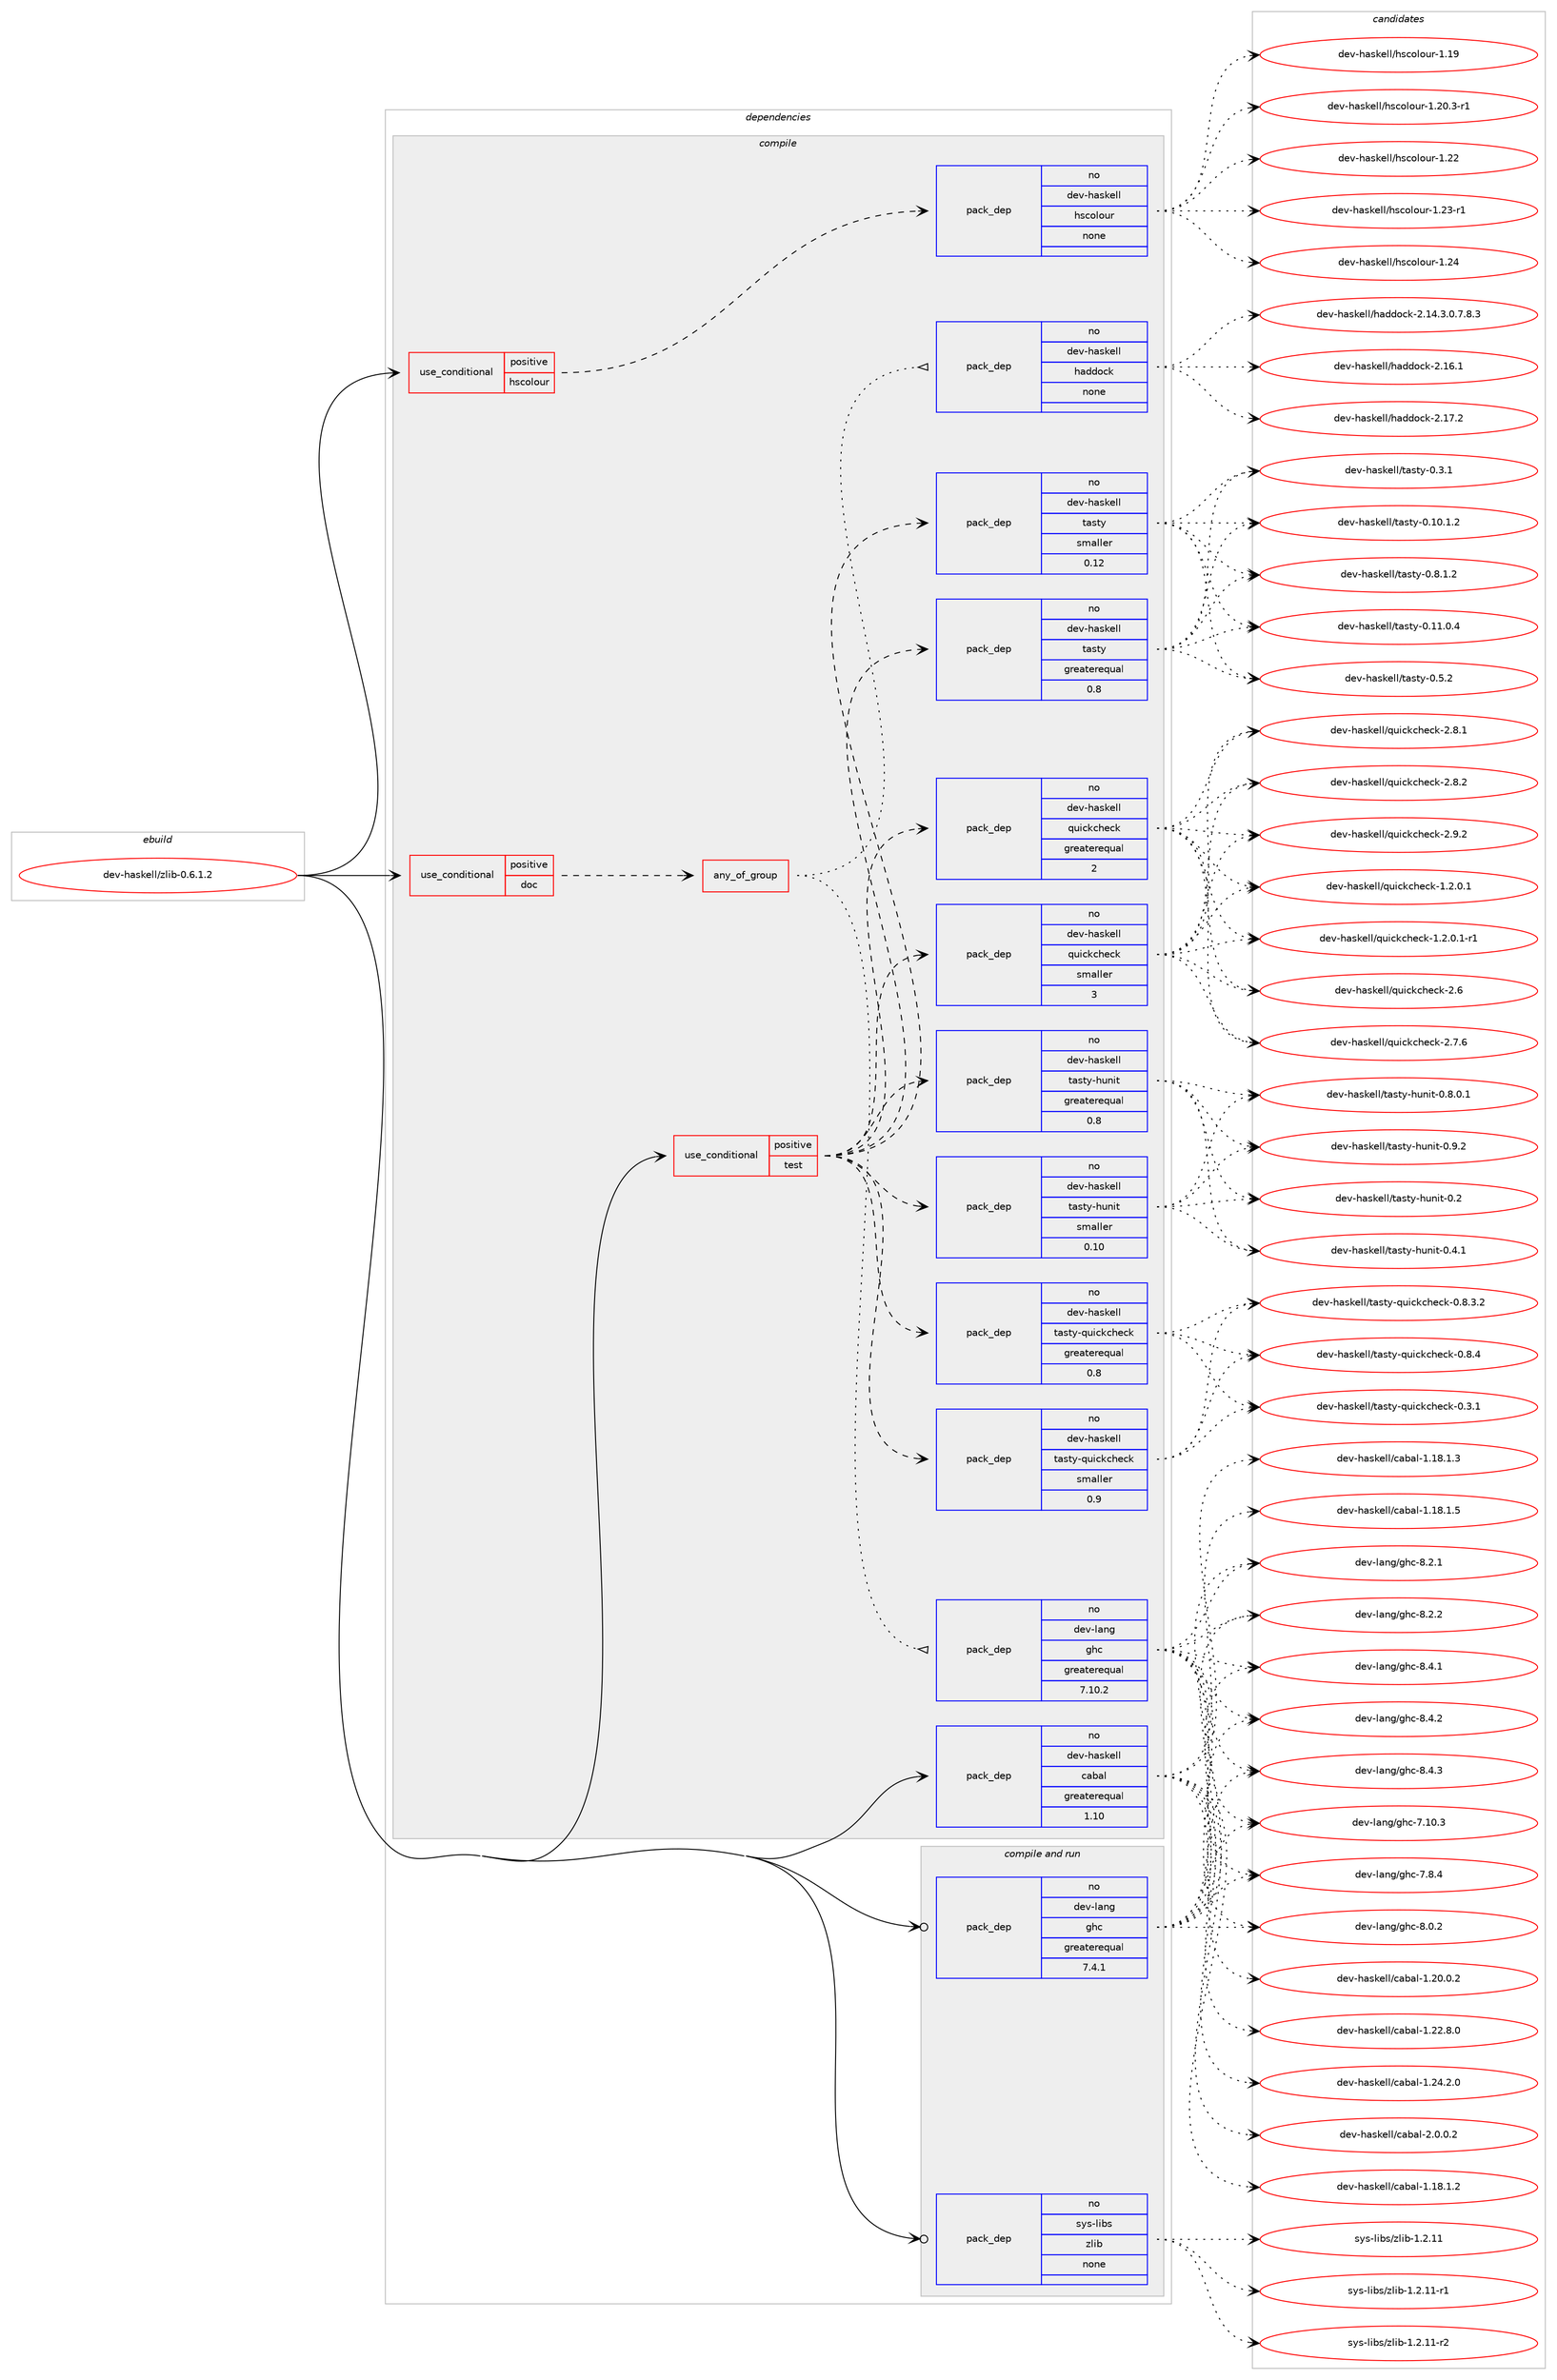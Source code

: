 digraph prolog {

# *************
# Graph options
# *************

newrank=true;
concentrate=true;
compound=true;
graph [rankdir=LR,fontname=Helvetica,fontsize=10,ranksep=1.5];#, ranksep=2.5, nodesep=0.2];
edge  [arrowhead=vee];
node  [fontname=Helvetica,fontsize=10];

# **********
# The ebuild
# **********

subgraph cluster_leftcol {
color=gray;
rank=same;
label=<<i>ebuild</i>>;
id [label="dev-haskell/zlib-0.6.1.2", color=red, width=4, href="../dev-haskell/zlib-0.6.1.2.svg"];
}

# ****************
# The dependencies
# ****************

subgraph cluster_midcol {
color=gray;
label=<<i>dependencies</i>>;
subgraph cluster_compile {
fillcolor="#eeeeee";
style=filled;
label=<<i>compile</i>>;
subgraph cond362327 {
dependency1350346 [label=<<TABLE BORDER="0" CELLBORDER="1" CELLSPACING="0" CELLPADDING="4"><TR><TD ROWSPAN="3" CELLPADDING="10">use_conditional</TD></TR><TR><TD>positive</TD></TR><TR><TD>doc</TD></TR></TABLE>>, shape=none, color=red];
subgraph any21870 {
dependency1350347 [label=<<TABLE BORDER="0" CELLBORDER="1" CELLSPACING="0" CELLPADDING="4"><TR><TD CELLPADDING="10">any_of_group</TD></TR></TABLE>>, shape=none, color=red];subgraph pack965597 {
dependency1350348 [label=<<TABLE BORDER="0" CELLBORDER="1" CELLSPACING="0" CELLPADDING="4" WIDTH="220"><TR><TD ROWSPAN="6" CELLPADDING="30">pack_dep</TD></TR><TR><TD WIDTH="110">no</TD></TR><TR><TD>dev-haskell</TD></TR><TR><TD>haddock</TD></TR><TR><TD>none</TD></TR><TR><TD></TD></TR></TABLE>>, shape=none, color=blue];
}
dependency1350347:e -> dependency1350348:w [weight=20,style="dotted",arrowhead="oinv"];
subgraph pack965598 {
dependency1350349 [label=<<TABLE BORDER="0" CELLBORDER="1" CELLSPACING="0" CELLPADDING="4" WIDTH="220"><TR><TD ROWSPAN="6" CELLPADDING="30">pack_dep</TD></TR><TR><TD WIDTH="110">no</TD></TR><TR><TD>dev-lang</TD></TR><TR><TD>ghc</TD></TR><TR><TD>greaterequal</TD></TR><TR><TD>7.10.2</TD></TR></TABLE>>, shape=none, color=blue];
}
dependency1350347:e -> dependency1350349:w [weight=20,style="dotted",arrowhead="oinv"];
}
dependency1350346:e -> dependency1350347:w [weight=20,style="dashed",arrowhead="vee"];
}
id:e -> dependency1350346:w [weight=20,style="solid",arrowhead="vee"];
subgraph cond362328 {
dependency1350350 [label=<<TABLE BORDER="0" CELLBORDER="1" CELLSPACING="0" CELLPADDING="4"><TR><TD ROWSPAN="3" CELLPADDING="10">use_conditional</TD></TR><TR><TD>positive</TD></TR><TR><TD>hscolour</TD></TR></TABLE>>, shape=none, color=red];
subgraph pack965599 {
dependency1350351 [label=<<TABLE BORDER="0" CELLBORDER="1" CELLSPACING="0" CELLPADDING="4" WIDTH="220"><TR><TD ROWSPAN="6" CELLPADDING="30">pack_dep</TD></TR><TR><TD WIDTH="110">no</TD></TR><TR><TD>dev-haskell</TD></TR><TR><TD>hscolour</TD></TR><TR><TD>none</TD></TR><TR><TD></TD></TR></TABLE>>, shape=none, color=blue];
}
dependency1350350:e -> dependency1350351:w [weight=20,style="dashed",arrowhead="vee"];
}
id:e -> dependency1350350:w [weight=20,style="solid",arrowhead="vee"];
subgraph cond362329 {
dependency1350352 [label=<<TABLE BORDER="0" CELLBORDER="1" CELLSPACING="0" CELLPADDING="4"><TR><TD ROWSPAN="3" CELLPADDING="10">use_conditional</TD></TR><TR><TD>positive</TD></TR><TR><TD>test</TD></TR></TABLE>>, shape=none, color=red];
subgraph pack965600 {
dependency1350353 [label=<<TABLE BORDER="0" CELLBORDER="1" CELLSPACING="0" CELLPADDING="4" WIDTH="220"><TR><TD ROWSPAN="6" CELLPADDING="30">pack_dep</TD></TR><TR><TD WIDTH="110">no</TD></TR><TR><TD>dev-haskell</TD></TR><TR><TD>quickcheck</TD></TR><TR><TD>greaterequal</TD></TR><TR><TD>2</TD></TR></TABLE>>, shape=none, color=blue];
}
dependency1350352:e -> dependency1350353:w [weight=20,style="dashed",arrowhead="vee"];
subgraph pack965601 {
dependency1350354 [label=<<TABLE BORDER="0" CELLBORDER="1" CELLSPACING="0" CELLPADDING="4" WIDTH="220"><TR><TD ROWSPAN="6" CELLPADDING="30">pack_dep</TD></TR><TR><TD WIDTH="110">no</TD></TR><TR><TD>dev-haskell</TD></TR><TR><TD>quickcheck</TD></TR><TR><TD>smaller</TD></TR><TR><TD>3</TD></TR></TABLE>>, shape=none, color=blue];
}
dependency1350352:e -> dependency1350354:w [weight=20,style="dashed",arrowhead="vee"];
subgraph pack965602 {
dependency1350355 [label=<<TABLE BORDER="0" CELLBORDER="1" CELLSPACING="0" CELLPADDING="4" WIDTH="220"><TR><TD ROWSPAN="6" CELLPADDING="30">pack_dep</TD></TR><TR><TD WIDTH="110">no</TD></TR><TR><TD>dev-haskell</TD></TR><TR><TD>tasty</TD></TR><TR><TD>greaterequal</TD></TR><TR><TD>0.8</TD></TR></TABLE>>, shape=none, color=blue];
}
dependency1350352:e -> dependency1350355:w [weight=20,style="dashed",arrowhead="vee"];
subgraph pack965603 {
dependency1350356 [label=<<TABLE BORDER="0" CELLBORDER="1" CELLSPACING="0" CELLPADDING="4" WIDTH="220"><TR><TD ROWSPAN="6" CELLPADDING="30">pack_dep</TD></TR><TR><TD WIDTH="110">no</TD></TR><TR><TD>dev-haskell</TD></TR><TR><TD>tasty</TD></TR><TR><TD>smaller</TD></TR><TR><TD>0.12</TD></TR></TABLE>>, shape=none, color=blue];
}
dependency1350352:e -> dependency1350356:w [weight=20,style="dashed",arrowhead="vee"];
subgraph pack965604 {
dependency1350357 [label=<<TABLE BORDER="0" CELLBORDER="1" CELLSPACING="0" CELLPADDING="4" WIDTH="220"><TR><TD ROWSPAN="6" CELLPADDING="30">pack_dep</TD></TR><TR><TD WIDTH="110">no</TD></TR><TR><TD>dev-haskell</TD></TR><TR><TD>tasty-hunit</TD></TR><TR><TD>greaterequal</TD></TR><TR><TD>0.8</TD></TR></TABLE>>, shape=none, color=blue];
}
dependency1350352:e -> dependency1350357:w [weight=20,style="dashed",arrowhead="vee"];
subgraph pack965605 {
dependency1350358 [label=<<TABLE BORDER="0" CELLBORDER="1" CELLSPACING="0" CELLPADDING="4" WIDTH="220"><TR><TD ROWSPAN="6" CELLPADDING="30">pack_dep</TD></TR><TR><TD WIDTH="110">no</TD></TR><TR><TD>dev-haskell</TD></TR><TR><TD>tasty-hunit</TD></TR><TR><TD>smaller</TD></TR><TR><TD>0.10</TD></TR></TABLE>>, shape=none, color=blue];
}
dependency1350352:e -> dependency1350358:w [weight=20,style="dashed",arrowhead="vee"];
subgraph pack965606 {
dependency1350359 [label=<<TABLE BORDER="0" CELLBORDER="1" CELLSPACING="0" CELLPADDING="4" WIDTH="220"><TR><TD ROWSPAN="6" CELLPADDING="30">pack_dep</TD></TR><TR><TD WIDTH="110">no</TD></TR><TR><TD>dev-haskell</TD></TR><TR><TD>tasty-quickcheck</TD></TR><TR><TD>greaterequal</TD></TR><TR><TD>0.8</TD></TR></TABLE>>, shape=none, color=blue];
}
dependency1350352:e -> dependency1350359:w [weight=20,style="dashed",arrowhead="vee"];
subgraph pack965607 {
dependency1350360 [label=<<TABLE BORDER="0" CELLBORDER="1" CELLSPACING="0" CELLPADDING="4" WIDTH="220"><TR><TD ROWSPAN="6" CELLPADDING="30">pack_dep</TD></TR><TR><TD WIDTH="110">no</TD></TR><TR><TD>dev-haskell</TD></TR><TR><TD>tasty-quickcheck</TD></TR><TR><TD>smaller</TD></TR><TR><TD>0.9</TD></TR></TABLE>>, shape=none, color=blue];
}
dependency1350352:e -> dependency1350360:w [weight=20,style="dashed",arrowhead="vee"];
}
id:e -> dependency1350352:w [weight=20,style="solid",arrowhead="vee"];
subgraph pack965608 {
dependency1350361 [label=<<TABLE BORDER="0" CELLBORDER="1" CELLSPACING="0" CELLPADDING="4" WIDTH="220"><TR><TD ROWSPAN="6" CELLPADDING="30">pack_dep</TD></TR><TR><TD WIDTH="110">no</TD></TR><TR><TD>dev-haskell</TD></TR><TR><TD>cabal</TD></TR><TR><TD>greaterequal</TD></TR><TR><TD>1.10</TD></TR></TABLE>>, shape=none, color=blue];
}
id:e -> dependency1350361:w [weight=20,style="solid",arrowhead="vee"];
}
subgraph cluster_compileandrun {
fillcolor="#eeeeee";
style=filled;
label=<<i>compile and run</i>>;
subgraph pack965609 {
dependency1350362 [label=<<TABLE BORDER="0" CELLBORDER="1" CELLSPACING="0" CELLPADDING="4" WIDTH="220"><TR><TD ROWSPAN="6" CELLPADDING="30">pack_dep</TD></TR><TR><TD WIDTH="110">no</TD></TR><TR><TD>dev-lang</TD></TR><TR><TD>ghc</TD></TR><TR><TD>greaterequal</TD></TR><TR><TD>7.4.1</TD></TR></TABLE>>, shape=none, color=blue];
}
id:e -> dependency1350362:w [weight=20,style="solid",arrowhead="odotvee"];
subgraph pack965610 {
dependency1350363 [label=<<TABLE BORDER="0" CELLBORDER="1" CELLSPACING="0" CELLPADDING="4" WIDTH="220"><TR><TD ROWSPAN="6" CELLPADDING="30">pack_dep</TD></TR><TR><TD WIDTH="110">no</TD></TR><TR><TD>sys-libs</TD></TR><TR><TD>zlib</TD></TR><TR><TD>none</TD></TR><TR><TD></TD></TR></TABLE>>, shape=none, color=blue];
}
id:e -> dependency1350363:w [weight=20,style="solid",arrowhead="odotvee"];
}
subgraph cluster_run {
fillcolor="#eeeeee";
style=filled;
label=<<i>run</i>>;
}
}

# **************
# The candidates
# **************

subgraph cluster_choices {
rank=same;
color=gray;
label=<<i>candidates</i>>;

subgraph choice965597 {
color=black;
nodesep=1;
choice1001011184510497115107101108108471049710010011199107455046495246514648465546564651 [label="dev-haskell/haddock-2.14.3.0.7.8.3", color=red, width=4,href="../dev-haskell/haddock-2.14.3.0.7.8.3.svg"];
choice100101118451049711510710110810847104971001001119910745504649544649 [label="dev-haskell/haddock-2.16.1", color=red, width=4,href="../dev-haskell/haddock-2.16.1.svg"];
choice100101118451049711510710110810847104971001001119910745504649554650 [label="dev-haskell/haddock-2.17.2", color=red, width=4,href="../dev-haskell/haddock-2.17.2.svg"];
dependency1350348:e -> choice1001011184510497115107101108108471049710010011199107455046495246514648465546564651:w [style=dotted,weight="100"];
dependency1350348:e -> choice100101118451049711510710110810847104971001001119910745504649544649:w [style=dotted,weight="100"];
dependency1350348:e -> choice100101118451049711510710110810847104971001001119910745504649554650:w [style=dotted,weight="100"];
}
subgraph choice965598 {
color=black;
nodesep=1;
choice1001011184510897110103471031049945554649484651 [label="dev-lang/ghc-7.10.3", color=red, width=4,href="../dev-lang/ghc-7.10.3.svg"];
choice10010111845108971101034710310499455546564652 [label="dev-lang/ghc-7.8.4", color=red, width=4,href="../dev-lang/ghc-7.8.4.svg"];
choice10010111845108971101034710310499455646484650 [label="dev-lang/ghc-8.0.2", color=red, width=4,href="../dev-lang/ghc-8.0.2.svg"];
choice10010111845108971101034710310499455646504649 [label="dev-lang/ghc-8.2.1", color=red, width=4,href="../dev-lang/ghc-8.2.1.svg"];
choice10010111845108971101034710310499455646504650 [label="dev-lang/ghc-8.2.2", color=red, width=4,href="../dev-lang/ghc-8.2.2.svg"];
choice10010111845108971101034710310499455646524649 [label="dev-lang/ghc-8.4.1", color=red, width=4,href="../dev-lang/ghc-8.4.1.svg"];
choice10010111845108971101034710310499455646524650 [label="dev-lang/ghc-8.4.2", color=red, width=4,href="../dev-lang/ghc-8.4.2.svg"];
choice10010111845108971101034710310499455646524651 [label="dev-lang/ghc-8.4.3", color=red, width=4,href="../dev-lang/ghc-8.4.3.svg"];
dependency1350349:e -> choice1001011184510897110103471031049945554649484651:w [style=dotted,weight="100"];
dependency1350349:e -> choice10010111845108971101034710310499455546564652:w [style=dotted,weight="100"];
dependency1350349:e -> choice10010111845108971101034710310499455646484650:w [style=dotted,weight="100"];
dependency1350349:e -> choice10010111845108971101034710310499455646504649:w [style=dotted,weight="100"];
dependency1350349:e -> choice10010111845108971101034710310499455646504650:w [style=dotted,weight="100"];
dependency1350349:e -> choice10010111845108971101034710310499455646524649:w [style=dotted,weight="100"];
dependency1350349:e -> choice10010111845108971101034710310499455646524650:w [style=dotted,weight="100"];
dependency1350349:e -> choice10010111845108971101034710310499455646524651:w [style=dotted,weight="100"];
}
subgraph choice965599 {
color=black;
nodesep=1;
choice100101118451049711510710110810847104115991111081111171144549464957 [label="dev-haskell/hscolour-1.19", color=red, width=4,href="../dev-haskell/hscolour-1.19.svg"];
choice10010111845104971151071011081084710411599111108111117114454946504846514511449 [label="dev-haskell/hscolour-1.20.3-r1", color=red, width=4,href="../dev-haskell/hscolour-1.20.3-r1.svg"];
choice100101118451049711510710110810847104115991111081111171144549465050 [label="dev-haskell/hscolour-1.22", color=red, width=4,href="../dev-haskell/hscolour-1.22.svg"];
choice1001011184510497115107101108108471041159911110811111711445494650514511449 [label="dev-haskell/hscolour-1.23-r1", color=red, width=4,href="../dev-haskell/hscolour-1.23-r1.svg"];
choice100101118451049711510710110810847104115991111081111171144549465052 [label="dev-haskell/hscolour-1.24", color=red, width=4,href="../dev-haskell/hscolour-1.24.svg"];
dependency1350351:e -> choice100101118451049711510710110810847104115991111081111171144549464957:w [style=dotted,weight="100"];
dependency1350351:e -> choice10010111845104971151071011081084710411599111108111117114454946504846514511449:w [style=dotted,weight="100"];
dependency1350351:e -> choice100101118451049711510710110810847104115991111081111171144549465050:w [style=dotted,weight="100"];
dependency1350351:e -> choice1001011184510497115107101108108471041159911110811111711445494650514511449:w [style=dotted,weight="100"];
dependency1350351:e -> choice100101118451049711510710110810847104115991111081111171144549465052:w [style=dotted,weight="100"];
}
subgraph choice965600 {
color=black;
nodesep=1;
choice1001011184510497115107101108108471131171059910799104101991074549465046484649 [label="dev-haskell/quickcheck-1.2.0.1", color=red, width=4,href="../dev-haskell/quickcheck-1.2.0.1.svg"];
choice10010111845104971151071011081084711311710599107991041019910745494650464846494511449 [label="dev-haskell/quickcheck-1.2.0.1-r1", color=red, width=4,href="../dev-haskell/quickcheck-1.2.0.1-r1.svg"];
choice10010111845104971151071011081084711311710599107991041019910745504654 [label="dev-haskell/quickcheck-2.6", color=red, width=4,href="../dev-haskell/quickcheck-2.6.svg"];
choice100101118451049711510710110810847113117105991079910410199107455046554654 [label="dev-haskell/quickcheck-2.7.6", color=red, width=4,href="../dev-haskell/quickcheck-2.7.6.svg"];
choice100101118451049711510710110810847113117105991079910410199107455046564649 [label="dev-haskell/quickcheck-2.8.1", color=red, width=4,href="../dev-haskell/quickcheck-2.8.1.svg"];
choice100101118451049711510710110810847113117105991079910410199107455046564650 [label="dev-haskell/quickcheck-2.8.2", color=red, width=4,href="../dev-haskell/quickcheck-2.8.2.svg"];
choice100101118451049711510710110810847113117105991079910410199107455046574650 [label="dev-haskell/quickcheck-2.9.2", color=red, width=4,href="../dev-haskell/quickcheck-2.9.2.svg"];
dependency1350353:e -> choice1001011184510497115107101108108471131171059910799104101991074549465046484649:w [style=dotted,weight="100"];
dependency1350353:e -> choice10010111845104971151071011081084711311710599107991041019910745494650464846494511449:w [style=dotted,weight="100"];
dependency1350353:e -> choice10010111845104971151071011081084711311710599107991041019910745504654:w [style=dotted,weight="100"];
dependency1350353:e -> choice100101118451049711510710110810847113117105991079910410199107455046554654:w [style=dotted,weight="100"];
dependency1350353:e -> choice100101118451049711510710110810847113117105991079910410199107455046564649:w [style=dotted,weight="100"];
dependency1350353:e -> choice100101118451049711510710110810847113117105991079910410199107455046564650:w [style=dotted,weight="100"];
dependency1350353:e -> choice100101118451049711510710110810847113117105991079910410199107455046574650:w [style=dotted,weight="100"];
}
subgraph choice965601 {
color=black;
nodesep=1;
choice1001011184510497115107101108108471131171059910799104101991074549465046484649 [label="dev-haskell/quickcheck-1.2.0.1", color=red, width=4,href="../dev-haskell/quickcheck-1.2.0.1.svg"];
choice10010111845104971151071011081084711311710599107991041019910745494650464846494511449 [label="dev-haskell/quickcheck-1.2.0.1-r1", color=red, width=4,href="../dev-haskell/quickcheck-1.2.0.1-r1.svg"];
choice10010111845104971151071011081084711311710599107991041019910745504654 [label="dev-haskell/quickcheck-2.6", color=red, width=4,href="../dev-haskell/quickcheck-2.6.svg"];
choice100101118451049711510710110810847113117105991079910410199107455046554654 [label="dev-haskell/quickcheck-2.7.6", color=red, width=4,href="../dev-haskell/quickcheck-2.7.6.svg"];
choice100101118451049711510710110810847113117105991079910410199107455046564649 [label="dev-haskell/quickcheck-2.8.1", color=red, width=4,href="../dev-haskell/quickcheck-2.8.1.svg"];
choice100101118451049711510710110810847113117105991079910410199107455046564650 [label="dev-haskell/quickcheck-2.8.2", color=red, width=4,href="../dev-haskell/quickcheck-2.8.2.svg"];
choice100101118451049711510710110810847113117105991079910410199107455046574650 [label="dev-haskell/quickcheck-2.9.2", color=red, width=4,href="../dev-haskell/quickcheck-2.9.2.svg"];
dependency1350354:e -> choice1001011184510497115107101108108471131171059910799104101991074549465046484649:w [style=dotted,weight="100"];
dependency1350354:e -> choice10010111845104971151071011081084711311710599107991041019910745494650464846494511449:w [style=dotted,weight="100"];
dependency1350354:e -> choice10010111845104971151071011081084711311710599107991041019910745504654:w [style=dotted,weight="100"];
dependency1350354:e -> choice100101118451049711510710110810847113117105991079910410199107455046554654:w [style=dotted,weight="100"];
dependency1350354:e -> choice100101118451049711510710110810847113117105991079910410199107455046564649:w [style=dotted,weight="100"];
dependency1350354:e -> choice100101118451049711510710110810847113117105991079910410199107455046564650:w [style=dotted,weight="100"];
dependency1350354:e -> choice100101118451049711510710110810847113117105991079910410199107455046574650:w [style=dotted,weight="100"];
}
subgraph choice965602 {
color=black;
nodesep=1;
choice10010111845104971151071011081084711697115116121454846494846494650 [label="dev-haskell/tasty-0.10.1.2", color=red, width=4,href="../dev-haskell/tasty-0.10.1.2.svg"];
choice10010111845104971151071011081084711697115116121454846494946484652 [label="dev-haskell/tasty-0.11.0.4", color=red, width=4,href="../dev-haskell/tasty-0.11.0.4.svg"];
choice10010111845104971151071011081084711697115116121454846514649 [label="dev-haskell/tasty-0.3.1", color=red, width=4,href="../dev-haskell/tasty-0.3.1.svg"];
choice10010111845104971151071011081084711697115116121454846534650 [label="dev-haskell/tasty-0.5.2", color=red, width=4,href="../dev-haskell/tasty-0.5.2.svg"];
choice100101118451049711510710110810847116971151161214548465646494650 [label="dev-haskell/tasty-0.8.1.2", color=red, width=4,href="../dev-haskell/tasty-0.8.1.2.svg"];
dependency1350355:e -> choice10010111845104971151071011081084711697115116121454846494846494650:w [style=dotted,weight="100"];
dependency1350355:e -> choice10010111845104971151071011081084711697115116121454846494946484652:w [style=dotted,weight="100"];
dependency1350355:e -> choice10010111845104971151071011081084711697115116121454846514649:w [style=dotted,weight="100"];
dependency1350355:e -> choice10010111845104971151071011081084711697115116121454846534650:w [style=dotted,weight="100"];
dependency1350355:e -> choice100101118451049711510710110810847116971151161214548465646494650:w [style=dotted,weight="100"];
}
subgraph choice965603 {
color=black;
nodesep=1;
choice10010111845104971151071011081084711697115116121454846494846494650 [label="dev-haskell/tasty-0.10.1.2", color=red, width=4,href="../dev-haskell/tasty-0.10.1.2.svg"];
choice10010111845104971151071011081084711697115116121454846494946484652 [label="dev-haskell/tasty-0.11.0.4", color=red, width=4,href="../dev-haskell/tasty-0.11.0.4.svg"];
choice10010111845104971151071011081084711697115116121454846514649 [label="dev-haskell/tasty-0.3.1", color=red, width=4,href="../dev-haskell/tasty-0.3.1.svg"];
choice10010111845104971151071011081084711697115116121454846534650 [label="dev-haskell/tasty-0.5.2", color=red, width=4,href="../dev-haskell/tasty-0.5.2.svg"];
choice100101118451049711510710110810847116971151161214548465646494650 [label="dev-haskell/tasty-0.8.1.2", color=red, width=4,href="../dev-haskell/tasty-0.8.1.2.svg"];
dependency1350356:e -> choice10010111845104971151071011081084711697115116121454846494846494650:w [style=dotted,weight="100"];
dependency1350356:e -> choice10010111845104971151071011081084711697115116121454846494946484652:w [style=dotted,weight="100"];
dependency1350356:e -> choice10010111845104971151071011081084711697115116121454846514649:w [style=dotted,weight="100"];
dependency1350356:e -> choice10010111845104971151071011081084711697115116121454846534650:w [style=dotted,weight="100"];
dependency1350356:e -> choice100101118451049711510710110810847116971151161214548465646494650:w [style=dotted,weight="100"];
}
subgraph choice965604 {
color=black;
nodesep=1;
choice100101118451049711510710110810847116971151161214510411711010511645484650 [label="dev-haskell/tasty-hunit-0.2", color=red, width=4,href="../dev-haskell/tasty-hunit-0.2.svg"];
choice1001011184510497115107101108108471169711511612145104117110105116454846524649 [label="dev-haskell/tasty-hunit-0.4.1", color=red, width=4,href="../dev-haskell/tasty-hunit-0.4.1.svg"];
choice10010111845104971151071011081084711697115116121451041171101051164548465646484649 [label="dev-haskell/tasty-hunit-0.8.0.1", color=red, width=4,href="../dev-haskell/tasty-hunit-0.8.0.1.svg"];
choice1001011184510497115107101108108471169711511612145104117110105116454846574650 [label="dev-haskell/tasty-hunit-0.9.2", color=red, width=4,href="../dev-haskell/tasty-hunit-0.9.2.svg"];
dependency1350357:e -> choice100101118451049711510710110810847116971151161214510411711010511645484650:w [style=dotted,weight="100"];
dependency1350357:e -> choice1001011184510497115107101108108471169711511612145104117110105116454846524649:w [style=dotted,weight="100"];
dependency1350357:e -> choice10010111845104971151071011081084711697115116121451041171101051164548465646484649:w [style=dotted,weight="100"];
dependency1350357:e -> choice1001011184510497115107101108108471169711511612145104117110105116454846574650:w [style=dotted,weight="100"];
}
subgraph choice965605 {
color=black;
nodesep=1;
choice100101118451049711510710110810847116971151161214510411711010511645484650 [label="dev-haskell/tasty-hunit-0.2", color=red, width=4,href="../dev-haskell/tasty-hunit-0.2.svg"];
choice1001011184510497115107101108108471169711511612145104117110105116454846524649 [label="dev-haskell/tasty-hunit-0.4.1", color=red, width=4,href="../dev-haskell/tasty-hunit-0.4.1.svg"];
choice10010111845104971151071011081084711697115116121451041171101051164548465646484649 [label="dev-haskell/tasty-hunit-0.8.0.1", color=red, width=4,href="../dev-haskell/tasty-hunit-0.8.0.1.svg"];
choice1001011184510497115107101108108471169711511612145104117110105116454846574650 [label="dev-haskell/tasty-hunit-0.9.2", color=red, width=4,href="../dev-haskell/tasty-hunit-0.9.2.svg"];
dependency1350358:e -> choice100101118451049711510710110810847116971151161214510411711010511645484650:w [style=dotted,weight="100"];
dependency1350358:e -> choice1001011184510497115107101108108471169711511612145104117110105116454846524649:w [style=dotted,weight="100"];
dependency1350358:e -> choice10010111845104971151071011081084711697115116121451041171101051164548465646484649:w [style=dotted,weight="100"];
dependency1350358:e -> choice1001011184510497115107101108108471169711511612145104117110105116454846574650:w [style=dotted,weight="100"];
}
subgraph choice965606 {
color=black;
nodesep=1;
choice1001011184510497115107101108108471169711511612145113117105991079910410199107454846514649 [label="dev-haskell/tasty-quickcheck-0.3.1", color=red, width=4,href="../dev-haskell/tasty-quickcheck-0.3.1.svg"];
choice10010111845104971151071011081084711697115116121451131171059910799104101991074548465646514650 [label="dev-haskell/tasty-quickcheck-0.8.3.2", color=red, width=4,href="../dev-haskell/tasty-quickcheck-0.8.3.2.svg"];
choice1001011184510497115107101108108471169711511612145113117105991079910410199107454846564652 [label="dev-haskell/tasty-quickcheck-0.8.4", color=red, width=4,href="../dev-haskell/tasty-quickcheck-0.8.4.svg"];
dependency1350359:e -> choice1001011184510497115107101108108471169711511612145113117105991079910410199107454846514649:w [style=dotted,weight="100"];
dependency1350359:e -> choice10010111845104971151071011081084711697115116121451131171059910799104101991074548465646514650:w [style=dotted,weight="100"];
dependency1350359:e -> choice1001011184510497115107101108108471169711511612145113117105991079910410199107454846564652:w [style=dotted,weight="100"];
}
subgraph choice965607 {
color=black;
nodesep=1;
choice1001011184510497115107101108108471169711511612145113117105991079910410199107454846514649 [label="dev-haskell/tasty-quickcheck-0.3.1", color=red, width=4,href="../dev-haskell/tasty-quickcheck-0.3.1.svg"];
choice10010111845104971151071011081084711697115116121451131171059910799104101991074548465646514650 [label="dev-haskell/tasty-quickcheck-0.8.3.2", color=red, width=4,href="../dev-haskell/tasty-quickcheck-0.8.3.2.svg"];
choice1001011184510497115107101108108471169711511612145113117105991079910410199107454846564652 [label="dev-haskell/tasty-quickcheck-0.8.4", color=red, width=4,href="../dev-haskell/tasty-quickcheck-0.8.4.svg"];
dependency1350360:e -> choice1001011184510497115107101108108471169711511612145113117105991079910410199107454846514649:w [style=dotted,weight="100"];
dependency1350360:e -> choice10010111845104971151071011081084711697115116121451131171059910799104101991074548465646514650:w [style=dotted,weight="100"];
dependency1350360:e -> choice1001011184510497115107101108108471169711511612145113117105991079910410199107454846564652:w [style=dotted,weight="100"];
}
subgraph choice965608 {
color=black;
nodesep=1;
choice10010111845104971151071011081084799979897108454946495646494650 [label="dev-haskell/cabal-1.18.1.2", color=red, width=4,href="../dev-haskell/cabal-1.18.1.2.svg"];
choice10010111845104971151071011081084799979897108454946495646494651 [label="dev-haskell/cabal-1.18.1.3", color=red, width=4,href="../dev-haskell/cabal-1.18.1.3.svg"];
choice10010111845104971151071011081084799979897108454946495646494653 [label="dev-haskell/cabal-1.18.1.5", color=red, width=4,href="../dev-haskell/cabal-1.18.1.5.svg"];
choice10010111845104971151071011081084799979897108454946504846484650 [label="dev-haskell/cabal-1.20.0.2", color=red, width=4,href="../dev-haskell/cabal-1.20.0.2.svg"];
choice10010111845104971151071011081084799979897108454946505046564648 [label="dev-haskell/cabal-1.22.8.0", color=red, width=4,href="../dev-haskell/cabal-1.22.8.0.svg"];
choice10010111845104971151071011081084799979897108454946505246504648 [label="dev-haskell/cabal-1.24.2.0", color=red, width=4,href="../dev-haskell/cabal-1.24.2.0.svg"];
choice100101118451049711510710110810847999798971084550464846484650 [label="dev-haskell/cabal-2.0.0.2", color=red, width=4,href="../dev-haskell/cabal-2.0.0.2.svg"];
dependency1350361:e -> choice10010111845104971151071011081084799979897108454946495646494650:w [style=dotted,weight="100"];
dependency1350361:e -> choice10010111845104971151071011081084799979897108454946495646494651:w [style=dotted,weight="100"];
dependency1350361:e -> choice10010111845104971151071011081084799979897108454946495646494653:w [style=dotted,weight="100"];
dependency1350361:e -> choice10010111845104971151071011081084799979897108454946504846484650:w [style=dotted,weight="100"];
dependency1350361:e -> choice10010111845104971151071011081084799979897108454946505046564648:w [style=dotted,weight="100"];
dependency1350361:e -> choice10010111845104971151071011081084799979897108454946505246504648:w [style=dotted,weight="100"];
dependency1350361:e -> choice100101118451049711510710110810847999798971084550464846484650:w [style=dotted,weight="100"];
}
subgraph choice965609 {
color=black;
nodesep=1;
choice1001011184510897110103471031049945554649484651 [label="dev-lang/ghc-7.10.3", color=red, width=4,href="../dev-lang/ghc-7.10.3.svg"];
choice10010111845108971101034710310499455546564652 [label="dev-lang/ghc-7.8.4", color=red, width=4,href="../dev-lang/ghc-7.8.4.svg"];
choice10010111845108971101034710310499455646484650 [label="dev-lang/ghc-8.0.2", color=red, width=4,href="../dev-lang/ghc-8.0.2.svg"];
choice10010111845108971101034710310499455646504649 [label="dev-lang/ghc-8.2.1", color=red, width=4,href="../dev-lang/ghc-8.2.1.svg"];
choice10010111845108971101034710310499455646504650 [label="dev-lang/ghc-8.2.2", color=red, width=4,href="../dev-lang/ghc-8.2.2.svg"];
choice10010111845108971101034710310499455646524649 [label="dev-lang/ghc-8.4.1", color=red, width=4,href="../dev-lang/ghc-8.4.1.svg"];
choice10010111845108971101034710310499455646524650 [label="dev-lang/ghc-8.4.2", color=red, width=4,href="../dev-lang/ghc-8.4.2.svg"];
choice10010111845108971101034710310499455646524651 [label="dev-lang/ghc-8.4.3", color=red, width=4,href="../dev-lang/ghc-8.4.3.svg"];
dependency1350362:e -> choice1001011184510897110103471031049945554649484651:w [style=dotted,weight="100"];
dependency1350362:e -> choice10010111845108971101034710310499455546564652:w [style=dotted,weight="100"];
dependency1350362:e -> choice10010111845108971101034710310499455646484650:w [style=dotted,weight="100"];
dependency1350362:e -> choice10010111845108971101034710310499455646504649:w [style=dotted,weight="100"];
dependency1350362:e -> choice10010111845108971101034710310499455646504650:w [style=dotted,weight="100"];
dependency1350362:e -> choice10010111845108971101034710310499455646524649:w [style=dotted,weight="100"];
dependency1350362:e -> choice10010111845108971101034710310499455646524650:w [style=dotted,weight="100"];
dependency1350362:e -> choice10010111845108971101034710310499455646524651:w [style=dotted,weight="100"];
}
subgraph choice965610 {
color=black;
nodesep=1;
choice1151211154510810598115471221081059845494650464949 [label="sys-libs/zlib-1.2.11", color=red, width=4,href="../sys-libs/zlib-1.2.11.svg"];
choice11512111545108105981154712210810598454946504649494511449 [label="sys-libs/zlib-1.2.11-r1", color=red, width=4,href="../sys-libs/zlib-1.2.11-r1.svg"];
choice11512111545108105981154712210810598454946504649494511450 [label="sys-libs/zlib-1.2.11-r2", color=red, width=4,href="../sys-libs/zlib-1.2.11-r2.svg"];
dependency1350363:e -> choice1151211154510810598115471221081059845494650464949:w [style=dotted,weight="100"];
dependency1350363:e -> choice11512111545108105981154712210810598454946504649494511449:w [style=dotted,weight="100"];
dependency1350363:e -> choice11512111545108105981154712210810598454946504649494511450:w [style=dotted,weight="100"];
}
}

}
